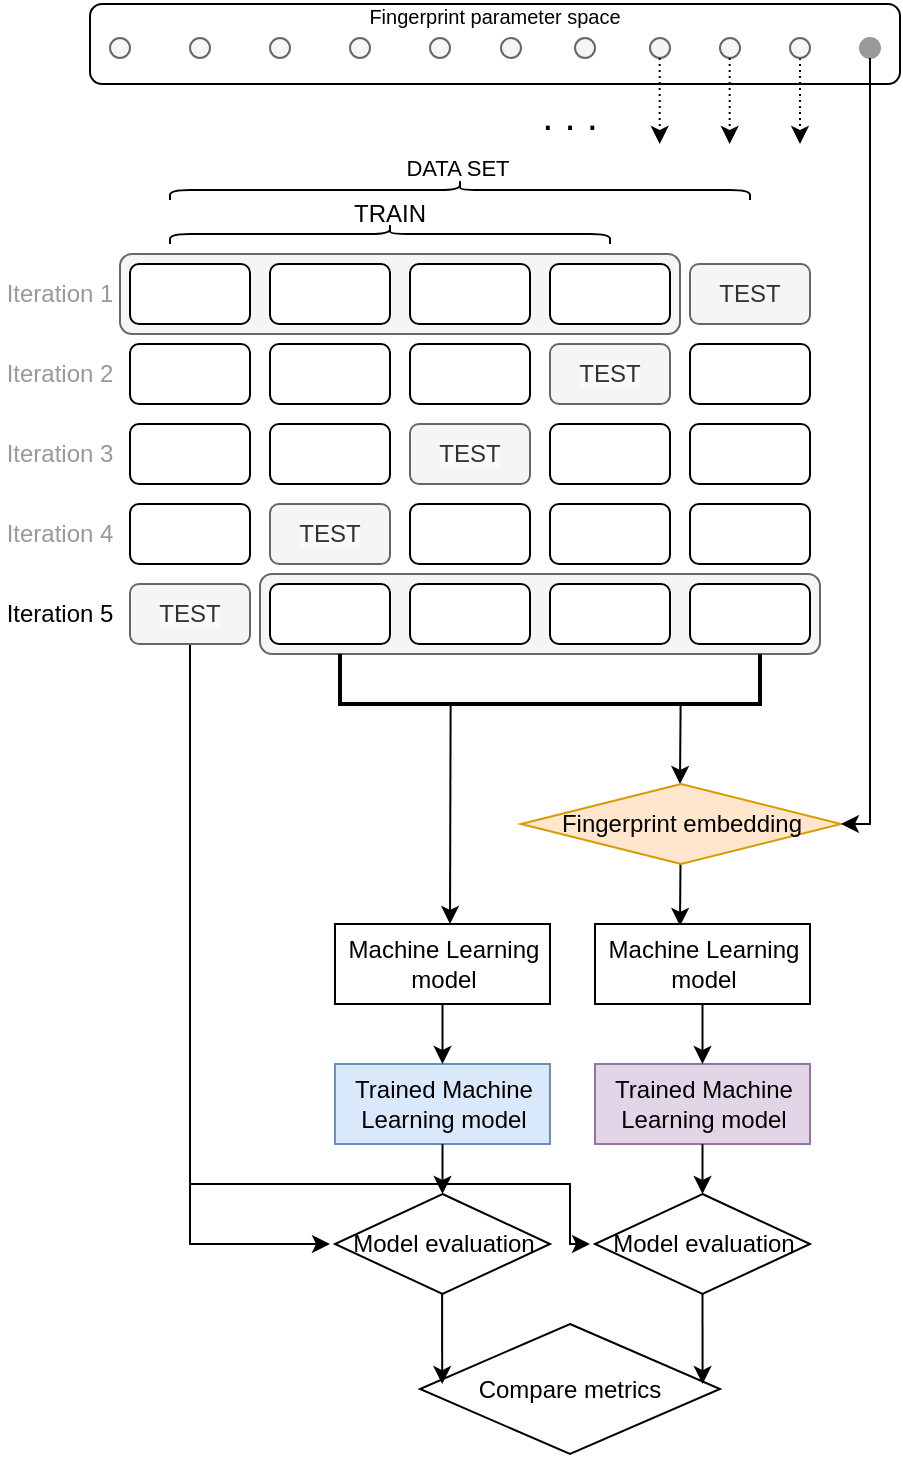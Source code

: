 <mxfile version="15.9.4" type="device"><diagram id="NRAeLcipYwEuxY_cgSLX" name="Page-1"><mxGraphModel dx="1203" dy="1840" grid="1" gridSize="10" guides="1" tooltips="1" connect="1" arrows="1" fold="1" page="1" pageScale="1" pageWidth="827" pageHeight="1169" math="0" shadow="0"><root><mxCell id="0"/><mxCell id="1" parent="0"/><mxCell id="mi85UxiWkU1BiEyxZtxb-45" value="" style="rounded=1;whiteSpace=wrap;html=1;fillColor=#f5f5f5;fontColor=#333333;strokeColor=#666666;" vertex="1" parent="1"><mxGeometry x="115" y="35" width="280" height="40" as="geometry"/></mxCell><mxCell id="mi85UxiWkU1BiEyxZtxb-43" value="" style="rounded=1;whiteSpace=wrap;html=1;fillColor=#f5f5f5;fontColor=#333333;strokeColor=#666666;" vertex="1" parent="1"><mxGeometry x="185" y="195" width="280" height="40" as="geometry"/></mxCell><mxCell id="mi85UxiWkU1BiEyxZtxb-1" value="" style="rounded=1;whiteSpace=wrap;html=1;" vertex="1" parent="1"><mxGeometry x="120" y="40" width="60" height="30" as="geometry"/></mxCell><mxCell id="mi85UxiWkU1BiEyxZtxb-2" value="" style="rounded=1;whiteSpace=wrap;html=1;" vertex="1" parent="1"><mxGeometry x="190" y="40" width="60" height="30" as="geometry"/></mxCell><mxCell id="mi85UxiWkU1BiEyxZtxb-3" value="" style="rounded=1;whiteSpace=wrap;html=1;" vertex="1" parent="1"><mxGeometry x="260" y="40" width="60" height="30" as="geometry"/></mxCell><mxCell id="mi85UxiWkU1BiEyxZtxb-4" value="" style="rounded=1;whiteSpace=wrap;html=1;" vertex="1" parent="1"><mxGeometry x="330" y="40" width="60" height="30" as="geometry"/></mxCell><mxCell id="mi85UxiWkU1BiEyxZtxb-5" value="TEST" style="rounded=1;whiteSpace=wrap;html=1;fillColor=#f5f5f5;fontColor=#333333;strokeColor=#666666;" vertex="1" parent="1"><mxGeometry x="400" y="40" width="60" height="30" as="geometry"/></mxCell><mxCell id="mi85UxiWkU1BiEyxZtxb-6" value="" style="rounded=1;whiteSpace=wrap;html=1;" vertex="1" parent="1"><mxGeometry x="190" y="80" width="60" height="30" as="geometry"/></mxCell><mxCell id="mi85UxiWkU1BiEyxZtxb-7" value="" style="rounded=1;whiteSpace=wrap;html=1;" vertex="1" parent="1"><mxGeometry x="120" y="80" width="60" height="30" as="geometry"/></mxCell><mxCell id="mi85UxiWkU1BiEyxZtxb-8" value="" style="rounded=1;whiteSpace=wrap;html=1;" vertex="1" parent="1"><mxGeometry x="260" y="80" width="60" height="30" as="geometry"/></mxCell><mxCell id="mi85UxiWkU1BiEyxZtxb-9" value="" style="rounded=1;whiteSpace=wrap;html=1;" vertex="1" parent="1"><mxGeometry x="120" y="120" width="60" height="30" as="geometry"/></mxCell><mxCell id="mi85UxiWkU1BiEyxZtxb-10" value="&#10;&#10;&lt;span style=&quot;color: rgb(51, 51, 51); font-family: helvetica; font-size: 12px; font-style: normal; font-weight: 400; letter-spacing: normal; text-align: center; text-indent: 0px; text-transform: none; word-spacing: 0px; background-color: rgb(248, 249, 250); display: inline; float: none;&quot;&gt;TEST&lt;/span&gt;&#10;&#10;" style="rounded=1;whiteSpace=wrap;html=1;fillColor=#f5f5f5;fontColor=#333333;strokeColor=#666666;" vertex="1" parent="1"><mxGeometry x="330" y="80" width="60" height="30" as="geometry"/></mxCell><mxCell id="mi85UxiWkU1BiEyxZtxb-11" value="" style="rounded=1;whiteSpace=wrap;html=1;" vertex="1" parent="1"><mxGeometry x="400" y="80" width="60" height="30" as="geometry"/></mxCell><mxCell id="mi85UxiWkU1BiEyxZtxb-12" value="" style="rounded=1;whiteSpace=wrap;html=1;" vertex="1" parent="1"><mxGeometry x="190" y="120" width="60" height="30" as="geometry"/></mxCell><mxCell id="mi85UxiWkU1BiEyxZtxb-13" value="&#10;&#10;&lt;span style=&quot;color: rgb(51, 51, 51); font-family: helvetica; font-size: 12px; font-style: normal; font-weight: 400; letter-spacing: normal; text-align: center; text-indent: 0px; text-transform: none; word-spacing: 0px; background-color: rgb(248, 249, 250); display: inline; float: none;&quot;&gt;TEST&lt;/span&gt;&#10;&#10;" style="rounded=1;whiteSpace=wrap;html=1;fillColor=#f5f5f5;fontColor=#333333;strokeColor=#666666;" vertex="1" parent="1"><mxGeometry x="260" y="120" width="60" height="30" as="geometry"/></mxCell><mxCell id="mi85UxiWkU1BiEyxZtxb-17" value="" style="rounded=1;whiteSpace=wrap;html=1;" vertex="1" parent="1"><mxGeometry x="190" y="200" width="60" height="30" as="geometry"/></mxCell><mxCell id="mi85UxiWkU1BiEyxZtxb-57" style="edgeStyle=orthogonalEdgeStyle;rounded=0;orthogonalLoop=1;jettySize=auto;html=1;exitX=0.5;exitY=1;exitDx=0;exitDy=0;" edge="1" parent="1" source="mi85UxiWkU1BiEyxZtxb-18"><mxGeometry relative="1" as="geometry"><mxPoint x="220" y="530" as="targetPoint"/><Array as="points"><mxPoint x="150" y="530"/></Array></mxGeometry></mxCell><mxCell id="mi85UxiWkU1BiEyxZtxb-18" value="&#10;&#10;&lt;span style=&quot;color: rgb(51, 51, 51); font-family: helvetica; font-size: 12px; font-style: normal; font-weight: 400; letter-spacing: normal; text-align: center; text-indent: 0px; text-transform: none; word-spacing: 0px; background-color: rgb(248, 249, 250); display: inline; float: none;&quot;&gt;TEST&lt;/span&gt;&#10;&#10;" style="rounded=1;whiteSpace=wrap;html=1;fillColor=#f5f5f5;fontColor=#333333;strokeColor=#666666;" vertex="1" parent="1"><mxGeometry x="120" y="200" width="60" height="30" as="geometry"/></mxCell><mxCell id="mi85UxiWkU1BiEyxZtxb-19" value="" style="rounded=1;whiteSpace=wrap;html=1;" vertex="1" parent="1"><mxGeometry x="260" y="200" width="60" height="30" as="geometry"/></mxCell><mxCell id="mi85UxiWkU1BiEyxZtxb-20" value="" style="rounded=1;whiteSpace=wrap;html=1;" vertex="1" parent="1"><mxGeometry x="400" y="200" width="60" height="30" as="geometry"/></mxCell><mxCell id="mi85UxiWkU1BiEyxZtxb-21" value="" style="rounded=1;whiteSpace=wrap;html=1;" vertex="1" parent="1"><mxGeometry x="330" y="200" width="60" height="30" as="geometry"/></mxCell><mxCell id="mi85UxiWkU1BiEyxZtxb-22" value="" style="rounded=1;whiteSpace=wrap;html=1;" vertex="1" parent="1"><mxGeometry x="330" y="160" width="60" height="30" as="geometry"/></mxCell><mxCell id="mi85UxiWkU1BiEyxZtxb-23" value="" style="rounded=1;whiteSpace=wrap;html=1;" vertex="1" parent="1"><mxGeometry x="400" y="160" width="60" height="30" as="geometry"/></mxCell><mxCell id="mi85UxiWkU1BiEyxZtxb-24" value="" style="rounded=1;whiteSpace=wrap;html=1;" vertex="1" parent="1"><mxGeometry x="260" y="160" width="60" height="30" as="geometry"/></mxCell><mxCell id="mi85UxiWkU1BiEyxZtxb-25" value="&#10;&#10;&lt;span style=&quot;color: rgb(51, 51, 51); font-family: helvetica; font-size: 12px; font-style: normal; font-weight: 400; letter-spacing: normal; text-align: center; text-indent: 0px; text-transform: none; word-spacing: 0px; background-color: rgb(248, 249, 250); display: inline; float: none;&quot;&gt;TEST&lt;/span&gt;&#10;&#10;" style="rounded=1;whiteSpace=wrap;html=1;fillColor=#f5f5f5;fontColor=#333333;strokeColor=#666666;" vertex="1" parent="1"><mxGeometry x="190" y="160" width="60" height="30" as="geometry"/></mxCell><mxCell id="mi85UxiWkU1BiEyxZtxb-26" value="" style="rounded=1;whiteSpace=wrap;html=1;" vertex="1" parent="1"><mxGeometry x="120" y="160" width="60" height="30" as="geometry"/></mxCell><mxCell id="mi85UxiWkU1BiEyxZtxb-27" value="" style="rounded=1;whiteSpace=wrap;html=1;" vertex="1" parent="1"><mxGeometry x="400" y="120" width="60" height="30" as="geometry"/></mxCell><mxCell id="mi85UxiWkU1BiEyxZtxb-28" value="" style="rounded=1;whiteSpace=wrap;html=1;" vertex="1" parent="1"><mxGeometry x="330" y="120" width="60" height="30" as="geometry"/></mxCell><mxCell id="mi85UxiWkU1BiEyxZtxb-31" value="TRAIN" style="text;html=1;strokeColor=none;fillColor=none;align=center;verticalAlign=middle;whiteSpace=wrap;rounded=0;" vertex="1" parent="1"><mxGeometry x="220" width="60" height="30" as="geometry"/></mxCell><mxCell id="mi85UxiWkU1BiEyxZtxb-35" value="" style="strokeWidth=2;html=1;shape=mxgraph.flowchart.annotation_1;align=left;pointerEvents=1;rotation=-90;" vertex="1" parent="1"><mxGeometry x="317.5" y="142.5" width="25" height="210" as="geometry"/></mxCell><mxCell id="mi85UxiWkU1BiEyxZtxb-37" value="" style="endArrow=classic;html=1;rounded=0;exitX=0.013;exitY=0.811;exitDx=0;exitDy=0;exitPerimeter=0;" edge="1" parent="1" source="mi85UxiWkU1BiEyxZtxb-35"><mxGeometry width="50" height="50" relative="1" as="geometry"><mxPoint x="340" y="280" as="sourcePoint"/><mxPoint x="395" y="300" as="targetPoint"/></mxGeometry></mxCell><mxCell id="mi85UxiWkU1BiEyxZtxb-39" value="" style="endArrow=classic;html=1;rounded=0;exitX=0.013;exitY=0.811;exitDx=0;exitDy=0;exitPerimeter=0;" edge="1" parent="1"><mxGeometry width="50" height="50" relative="1" as="geometry"><mxPoint x="280.31" y="260.005" as="sourcePoint"/><mxPoint x="280" y="370" as="targetPoint"/></mxGeometry></mxCell><mxCell id="mi85UxiWkU1BiEyxZtxb-42" value="" style="endArrow=classic;html=1;rounded=0;exitX=0.013;exitY=0.811;exitDx=0;exitDy=0;exitPerimeter=0;" edge="1" parent="1"><mxGeometry width="50" height="50" relative="1" as="geometry"><mxPoint x="395.31" y="330.675" as="sourcePoint"/><mxPoint x="395" y="371" as="targetPoint"/></mxGeometry></mxCell><mxCell id="mi85UxiWkU1BiEyxZtxb-46" value="Fingerprint embedding" style="rhombus;whiteSpace=wrap;html=1;fillColor=#ffe6cc;strokeColor=#d79b00;" vertex="1" parent="1"><mxGeometry x="315.5" y="300" width="160" height="40" as="geometry"/></mxCell><mxCell id="mi85UxiWkU1BiEyxZtxb-49" value="Machine Learning model" style="rounded=0;whiteSpace=wrap;html=1;" vertex="1" parent="1"><mxGeometry x="222.5" y="370" width="107.5" height="40" as="geometry"/></mxCell><mxCell id="mi85UxiWkU1BiEyxZtxb-50" value="Machine Learning model" style="rounded=0;whiteSpace=wrap;html=1;" vertex="1" parent="1"><mxGeometry x="352.5" y="370" width="107.5" height="40" as="geometry"/></mxCell><mxCell id="mi85UxiWkU1BiEyxZtxb-51" value="Trained Machine Learning model" style="rounded=0;whiteSpace=wrap;html=1;fillColor=#dae8fc;strokeColor=#6c8ebf;" vertex="1" parent="1"><mxGeometry x="222.5" y="440" width="107.5" height="40" as="geometry"/></mxCell><mxCell id="mi85UxiWkU1BiEyxZtxb-52" value="Trained Machine Learning model" style="rounded=0;whiteSpace=wrap;html=1;fillColor=#e1d5e7;strokeColor=#9673a6;" vertex="1" parent="1"><mxGeometry x="352.5" y="440" width="107.5" height="40" as="geometry"/></mxCell><mxCell id="mi85UxiWkU1BiEyxZtxb-54" value="Model evaluation" style="rhombus;whiteSpace=wrap;html=1;" vertex="1" parent="1"><mxGeometry x="352.5" y="505" width="107.5" height="50" as="geometry"/></mxCell><mxCell id="mi85UxiWkU1BiEyxZtxb-55" value="Model evaluation" style="rhombus;whiteSpace=wrap;html=1;" vertex="1" parent="1"><mxGeometry x="222.5" y="505" width="107.5" height="50" as="geometry"/></mxCell><mxCell id="mi85UxiWkU1BiEyxZtxb-58" value="" style="endArrow=classic;html=1;rounded=0;" edge="1" parent="1"><mxGeometry width="50" height="50" relative="1" as="geometry"><mxPoint x="150" y="500" as="sourcePoint"/><mxPoint x="350" y="530" as="targetPoint"/><Array as="points"><mxPoint x="260" y="500"/><mxPoint x="340" y="500"/><mxPoint x="340" y="530"/></Array></mxGeometry></mxCell><mxCell id="mi85UxiWkU1BiEyxZtxb-59" value="" style="endArrow=classic;html=1;rounded=0;exitX=0.5;exitY=1;exitDx=0;exitDy=0;entryX=0.5;entryY=0;entryDx=0;entryDy=0;" edge="1" parent="1" source="mi85UxiWkU1BiEyxZtxb-51" target="mi85UxiWkU1BiEyxZtxb-55"><mxGeometry width="50" height="50" relative="1" as="geometry"><mxPoint x="150" y="440" as="sourcePoint"/><mxPoint x="200" y="390" as="targetPoint"/></mxGeometry></mxCell><mxCell id="mi85UxiWkU1BiEyxZtxb-60" value="" style="endArrow=classic;html=1;rounded=0;exitX=0.5;exitY=1;exitDx=0;exitDy=0;" edge="1" parent="1" source="mi85UxiWkU1BiEyxZtxb-52" target="mi85UxiWkU1BiEyxZtxb-54"><mxGeometry width="50" height="50" relative="1" as="geometry"><mxPoint x="286.25" y="490" as="sourcePoint"/><mxPoint x="286.25" y="515" as="targetPoint"/></mxGeometry></mxCell><mxCell id="mi85UxiWkU1BiEyxZtxb-61" value="&lt;font color=&quot;#999999&quot;&gt;Iteration 1&lt;/font&gt;" style="text;html=1;strokeColor=none;fillColor=none;align=center;verticalAlign=middle;whiteSpace=wrap;rounded=0;" vertex="1" parent="1"><mxGeometry x="55" y="40" width="60" height="30" as="geometry"/></mxCell><mxCell id="mi85UxiWkU1BiEyxZtxb-66" value="&lt;font color=&quot;#999999&quot;&gt;Iteration 2&lt;/font&gt;" style="text;html=1;strokeColor=none;fillColor=none;align=center;verticalAlign=middle;whiteSpace=wrap;rounded=0;" vertex="1" parent="1"><mxGeometry x="55" y="80" width="60" height="30" as="geometry"/></mxCell><mxCell id="mi85UxiWkU1BiEyxZtxb-67" value="&lt;font color=&quot;#999999&quot;&gt;Iteration 3&lt;/font&gt;" style="text;html=1;strokeColor=none;fillColor=none;align=center;verticalAlign=middle;whiteSpace=wrap;rounded=0;" vertex="1" parent="1"><mxGeometry x="55" y="120" width="60" height="30" as="geometry"/></mxCell><mxCell id="mi85UxiWkU1BiEyxZtxb-68" value="&lt;font color=&quot;#999999&quot;&gt;Iteration 4&lt;/font&gt;" style="text;html=1;strokeColor=none;fillColor=none;align=center;verticalAlign=middle;whiteSpace=wrap;rounded=0;" vertex="1" parent="1"><mxGeometry x="55" y="160" width="60" height="30" as="geometry"/></mxCell><mxCell id="mi85UxiWkU1BiEyxZtxb-69" value="Iteration 5" style="text;html=1;strokeColor=none;fillColor=none;align=center;verticalAlign=middle;whiteSpace=wrap;rounded=0;" vertex="1" parent="1"><mxGeometry x="55" y="200" width="60" height="30" as="geometry"/></mxCell><mxCell id="mi85UxiWkU1BiEyxZtxb-71" value="&lt;font color=&quot;#000000&quot;&gt;Compare metrics&lt;/font&gt;" style="rhombus;whiteSpace=wrap;html=1;fontColor=#999999;" vertex="1" parent="1"><mxGeometry x="265" y="570" width="150" height="65" as="geometry"/></mxCell><mxCell id="mi85UxiWkU1BiEyxZtxb-72" value="" style="endArrow=classic;html=1;rounded=0;fontColor=#000000;exitX=0.5;exitY=1;exitDx=0;exitDy=0;entryX=0.942;entryY=0.462;entryDx=0;entryDy=0;entryPerimeter=0;" edge="1" parent="1" source="mi85UxiWkU1BiEyxZtxb-54" target="mi85UxiWkU1BiEyxZtxb-71"><mxGeometry width="50" height="50" relative="1" as="geometry"><mxPoint x="340" y="610" as="sourcePoint"/><mxPoint x="390" y="560" as="targetPoint"/></mxGeometry></mxCell><mxCell id="mi85UxiWkU1BiEyxZtxb-73" value="" style="endArrow=classic;html=1;rounded=0;fontColor=#000000;exitX=0.5;exitY=1;exitDx=0;exitDy=0;entryX=0.942;entryY=0.462;entryDx=0;entryDy=0;entryPerimeter=0;" edge="1" parent="1"><mxGeometry width="50" height="50" relative="1" as="geometry"><mxPoint x="276.05" y="555" as="sourcePoint"/><mxPoint x="276.1" y="600.03" as="targetPoint"/></mxGeometry></mxCell><mxCell id="mi85UxiWkU1BiEyxZtxb-74" value="" style="endArrow=classic;html=1;rounded=0;fontColor=#000000;exitX=0.5;exitY=1;exitDx=0;exitDy=0;entryX=0.5;entryY=0;entryDx=0;entryDy=0;" edge="1" parent="1" source="mi85UxiWkU1BiEyxZtxb-49" target="mi85UxiWkU1BiEyxZtxb-51"><mxGeometry width="50" height="50" relative="1" as="geometry"><mxPoint x="110" y="610" as="sourcePoint"/><mxPoint x="160" y="560" as="targetPoint"/></mxGeometry></mxCell><mxCell id="mi85UxiWkU1BiEyxZtxb-75" value="" style="endArrow=classic;html=1;rounded=0;fontColor=#000000;exitX=0.5;exitY=1;exitDx=0;exitDy=0;entryX=0.5;entryY=0;entryDx=0;entryDy=0;" edge="1" parent="1" source="mi85UxiWkU1BiEyxZtxb-50" target="mi85UxiWkU1BiEyxZtxb-52"><mxGeometry width="50" height="50" relative="1" as="geometry"><mxPoint x="286.25" y="420" as="sourcePoint"/><mxPoint x="286.25" y="450" as="targetPoint"/></mxGeometry></mxCell><mxCell id="mi85UxiWkU1BiEyxZtxb-76" value="&lt;font style=&quot;font-size: 10px&quot;&gt;Fingerprint parameter space&lt;br&gt;&lt;br&gt;&lt;br&gt;&lt;/font&gt;" style="rounded=1;whiteSpace=wrap;html=1;fontColor=#000000;" vertex="1" parent="1"><mxGeometry x="100" y="-90" width="405" height="40" as="geometry"/></mxCell><mxCell id="mi85UxiWkU1BiEyxZtxb-77" value="" style="ellipse;whiteSpace=wrap;html=1;aspect=fixed;fontColor=#000000;strokeColor=#999999;fillColor=#999999;" vertex="1" parent="1"><mxGeometry x="485" y="-73" width="10" height="10" as="geometry"/></mxCell><mxCell id="mi85UxiWkU1BiEyxZtxb-78" value="" style="endArrow=classic;html=1;rounded=0;fontColor=#000000;exitX=0.5;exitY=1;exitDx=0;exitDy=0;entryX=1;entryY=0.5;entryDx=0;entryDy=0;" edge="1" parent="1" source="mi85UxiWkU1BiEyxZtxb-77" target="mi85UxiWkU1BiEyxZtxb-46"><mxGeometry width="50" height="50" relative="1" as="geometry"><mxPoint x="640" y="70" as="sourcePoint"/><mxPoint x="505" y="330" as="targetPoint"/><Array as="points"><mxPoint x="490" y="320"/></Array></mxGeometry></mxCell><mxCell id="mi85UxiWkU1BiEyxZtxb-79" value="" style="ellipse;whiteSpace=wrap;html=1;aspect=fixed;fontColor=#333333;fillColor=#f5f5f5;strokeColor=#666666;" vertex="1" parent="1"><mxGeometry x="380" y="-73" width="10" height="10" as="geometry"/></mxCell><mxCell id="mi85UxiWkU1BiEyxZtxb-80" value="" style="ellipse;whiteSpace=wrap;html=1;aspect=fixed;fontColor=#333333;fillColor=#f5f5f5;strokeColor=#666666;" vertex="1" parent="1"><mxGeometry x="415" y="-73" width="10" height="10" as="geometry"/></mxCell><mxCell id="mi85UxiWkU1BiEyxZtxb-85" style="edgeStyle=orthogonalEdgeStyle;rounded=0;orthogonalLoop=1;jettySize=auto;html=1;exitX=0.5;exitY=1;exitDx=0;exitDy=0;fontColor=#000000;dashed=1;dashPattern=1 2;" edge="1" parent="1" source="mi85UxiWkU1BiEyxZtxb-81"><mxGeometry relative="1" as="geometry"><mxPoint x="455" y="-20" as="targetPoint"/></mxGeometry></mxCell><mxCell id="mi85UxiWkU1BiEyxZtxb-81" value="" style="ellipse;whiteSpace=wrap;html=1;aspect=fixed;fontColor=#333333;fillColor=#f5f5f5;strokeColor=#666666;" vertex="1" parent="1"><mxGeometry x="450" y="-73" width="10" height="10" as="geometry"/></mxCell><mxCell id="mi85UxiWkU1BiEyxZtxb-82" value="" style="shape=curlyBracket;whiteSpace=wrap;html=1;rounded=1;flipH=1;fontColor=#000000;rotation=-90;" vertex="1" parent="1"><mxGeometry x="245" y="-85" width="10" height="220" as="geometry"/></mxCell><mxCell id="mi85UxiWkU1BiEyxZtxb-87" value="&lt;font style=&quot;font-size: 20px&quot;&gt;. . .&lt;/font&gt;" style="text;html=1;strokeColor=none;fillColor=none;align=center;verticalAlign=middle;whiteSpace=wrap;rounded=0;fontColor=#000000;" vertex="1" parent="1"><mxGeometry x="310" y="-50" width="60" height="30" as="geometry"/></mxCell><mxCell id="mi85UxiWkU1BiEyxZtxb-89" value="" style="ellipse;whiteSpace=wrap;html=1;aspect=fixed;fontColor=#333333;fillColor=#f5f5f5;strokeColor=#666666;" vertex="1" parent="1"><mxGeometry x="342.5" y="-73" width="10" height="10" as="geometry"/></mxCell><mxCell id="mi85UxiWkU1BiEyxZtxb-90" value="" style="ellipse;whiteSpace=wrap;html=1;aspect=fixed;fontColor=#333333;fillColor=#f5f5f5;strokeColor=#666666;" vertex="1" parent="1"><mxGeometry x="305.5" y="-73" width="10" height="10" as="geometry"/></mxCell><mxCell id="mi85UxiWkU1BiEyxZtxb-91" value="" style="ellipse;whiteSpace=wrap;html=1;aspect=fixed;fontColor=#333333;fillColor=#f5f5f5;strokeColor=#666666;" vertex="1" parent="1"><mxGeometry x="270" y="-73" width="10" height="10" as="geometry"/></mxCell><mxCell id="mi85UxiWkU1BiEyxZtxb-92" value="" style="ellipse;whiteSpace=wrap;html=1;aspect=fixed;fontColor=#333333;fillColor=#f5f5f5;strokeColor=#666666;" vertex="1" parent="1"><mxGeometry x="230" y="-73" width="10" height="10" as="geometry"/></mxCell><mxCell id="mi85UxiWkU1BiEyxZtxb-93" value="" style="ellipse;whiteSpace=wrap;html=1;aspect=fixed;fontColor=#333333;fillColor=#f5f5f5;strokeColor=#666666;" vertex="1" parent="1"><mxGeometry x="190" y="-73" width="10" height="10" as="geometry"/></mxCell><mxCell id="mi85UxiWkU1BiEyxZtxb-96" value="" style="ellipse;whiteSpace=wrap;html=1;aspect=fixed;fontColor=#333333;fillColor=#f5f5f5;strokeColor=#666666;" vertex="1" parent="1"><mxGeometry x="150" y="-73" width="10" height="10" as="geometry"/></mxCell><mxCell id="mi85UxiWkU1BiEyxZtxb-97" value="" style="ellipse;whiteSpace=wrap;html=1;aspect=fixed;fontColor=#333333;fillColor=#f5f5f5;strokeColor=#666666;" vertex="1" parent="1"><mxGeometry x="110" y="-73" width="10" height="10" as="geometry"/></mxCell><mxCell id="mi85UxiWkU1BiEyxZtxb-98" style="edgeStyle=orthogonalEdgeStyle;rounded=0;orthogonalLoop=1;jettySize=auto;html=1;exitX=0.5;exitY=1;exitDx=0;exitDy=0;fontColor=#000000;dashed=1;dashPattern=1 2;" edge="1" parent="1"><mxGeometry relative="1" as="geometry"><mxPoint x="419.84" y="-20" as="targetPoint"/><mxPoint x="419.84" y="-63" as="sourcePoint"/></mxGeometry></mxCell><mxCell id="mi85UxiWkU1BiEyxZtxb-99" style="edgeStyle=orthogonalEdgeStyle;rounded=0;orthogonalLoop=1;jettySize=auto;html=1;exitX=0.5;exitY=1;exitDx=0;exitDy=0;fontColor=#000000;dashed=1;dashPattern=1 2;" edge="1" parent="1"><mxGeometry relative="1" as="geometry"><mxPoint x="384.84" y="-20" as="targetPoint"/><mxPoint x="384.84" y="-63" as="sourcePoint"/></mxGeometry></mxCell><mxCell id="mi85UxiWkU1BiEyxZtxb-100" value="" style="shape=curlyBracket;whiteSpace=wrap;html=1;rounded=1;flipH=1;fontColor=#000000;rotation=-90;" vertex="1" parent="1"><mxGeometry x="280" y="-142" width="10" height="290" as="geometry"/></mxCell><mxCell id="mi85UxiWkU1BiEyxZtxb-101" value="DATA SET" style="text;html=1;strokeColor=none;fillColor=none;align=center;verticalAlign=middle;whiteSpace=wrap;rounded=0;fontSize=11;fontColor=#000000;" vertex="1" parent="1"><mxGeometry x="253.5" y="-23" width="60" height="30" as="geometry"/></mxCell></root></mxGraphModel></diagram></mxfile>